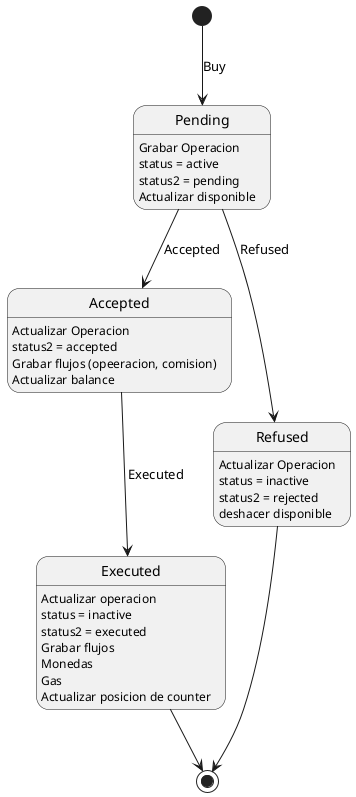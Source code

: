 @startuml
Pending : Grabar Operacion
Pending : status = active
Pending : status2 = pending
Pending : Actualizar disponible

Accepted : Actualizar Operacion
Accepted : status2 = accepted
Accepted : Grabar flujos (opeeracion, comision)
Accepted : Actualizar balance

Refused  : Actualizar Operacion
Refused  : status = inactive
Refused  : status2 = rejected
Refused  : deshacer disponible

Executed : Actualizar operacion
Executed : status = inactive
Executed : status2 = executed
Executed : Grabar flujos
Executed : Monedas
Executed : Gas
Executed : Actualizar posicion de counter

[*] --> Pending : Buy
Pending --> Accepted : Accepted
Pending --> Refused  : Refused
Accepted --> Executed : Executed
Refused --> [*]
Executed --> [*]
@enduml